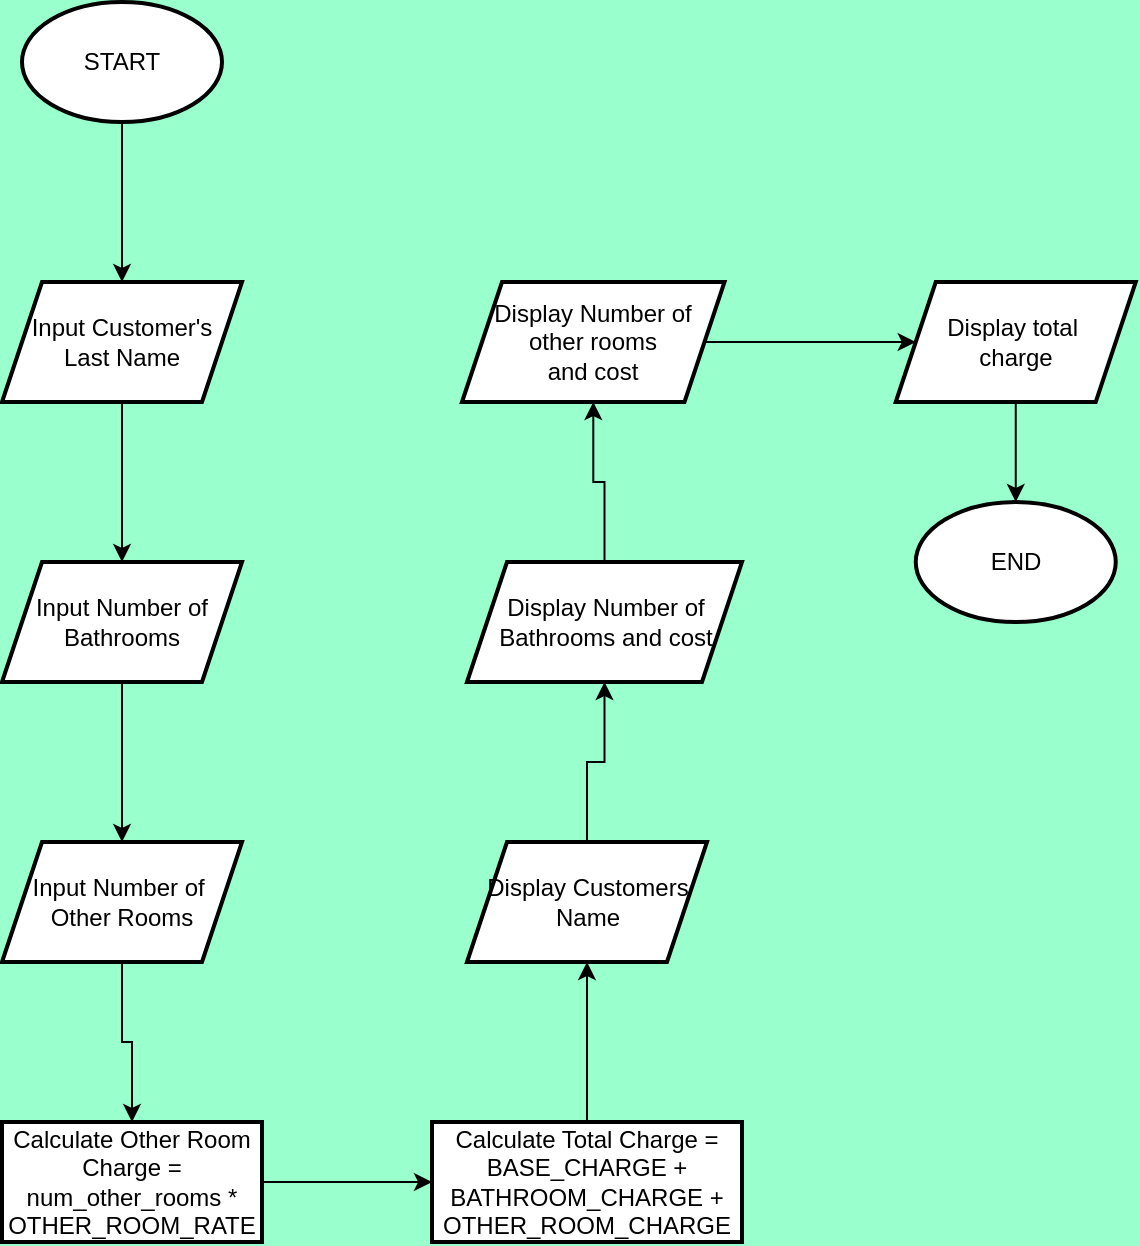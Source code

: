 <mxfile version="26.1.1">
  <diagram name="Page-1" id="yvnHG3h8Ii7Y1QUl52yJ">
    <mxGraphModel dx="866" dy="827" grid="1" gridSize="10" guides="1" tooltips="1" connect="1" arrows="1" fold="1" page="1" pageScale="1" pageWidth="850" pageHeight="1100" background="#99FFCC" math="0" shadow="0">
      <root>
        <mxCell id="0" />
        <mxCell id="1" parent="0" />
        <mxCell id="iyl_RyE-g6Nbr4z0nLbD-3" value="" style="edgeStyle=orthogonalEdgeStyle;rounded=0;orthogonalLoop=1;jettySize=auto;html=1;" edge="1" parent="1" source="iyl_RyE-g6Nbr4z0nLbD-1" target="iyl_RyE-g6Nbr4z0nLbD-2">
          <mxGeometry relative="1" as="geometry" />
        </mxCell>
        <mxCell id="iyl_RyE-g6Nbr4z0nLbD-1" value="START" style="strokeWidth=2;html=1;shape=mxgraph.flowchart.start_1;whiteSpace=wrap;" vertex="1" parent="1">
          <mxGeometry x="60" y="50" width="100" height="60" as="geometry" />
        </mxCell>
        <mxCell id="iyl_RyE-g6Nbr4z0nLbD-5" value="" style="edgeStyle=orthogonalEdgeStyle;rounded=0;orthogonalLoop=1;jettySize=auto;html=1;" edge="1" parent="1" source="iyl_RyE-g6Nbr4z0nLbD-2" target="iyl_RyE-g6Nbr4z0nLbD-4">
          <mxGeometry relative="1" as="geometry" />
        </mxCell>
        <mxCell id="iyl_RyE-g6Nbr4z0nLbD-2" value="Input Customer&#39;s&lt;div&gt;Last Name&lt;/div&gt;" style="shape=parallelogram;perimeter=parallelogramPerimeter;whiteSpace=wrap;html=1;fixedSize=1;strokeWidth=2;" vertex="1" parent="1">
          <mxGeometry x="50" y="190" width="120" height="60" as="geometry" />
        </mxCell>
        <mxCell id="iyl_RyE-g6Nbr4z0nLbD-7" value="" style="edgeStyle=orthogonalEdgeStyle;rounded=0;orthogonalLoop=1;jettySize=auto;html=1;" edge="1" parent="1" source="iyl_RyE-g6Nbr4z0nLbD-4" target="iyl_RyE-g6Nbr4z0nLbD-6">
          <mxGeometry relative="1" as="geometry" />
        </mxCell>
        <mxCell id="iyl_RyE-g6Nbr4z0nLbD-4" value="Input Number of&lt;div&gt;Bathrooms&lt;/div&gt;" style="shape=parallelogram;perimeter=parallelogramPerimeter;whiteSpace=wrap;html=1;fixedSize=1;strokeWidth=2;" vertex="1" parent="1">
          <mxGeometry x="50" y="330" width="120" height="60" as="geometry" />
        </mxCell>
        <mxCell id="iyl_RyE-g6Nbr4z0nLbD-9" value="" style="edgeStyle=orthogonalEdgeStyle;rounded=0;orthogonalLoop=1;jettySize=auto;html=1;" edge="1" parent="1" source="iyl_RyE-g6Nbr4z0nLbD-6" target="iyl_RyE-g6Nbr4z0nLbD-8">
          <mxGeometry relative="1" as="geometry" />
        </mxCell>
        <mxCell id="iyl_RyE-g6Nbr4z0nLbD-6" value="Input Number of&amp;nbsp;&lt;div&gt;Other Rooms&lt;/div&gt;" style="shape=parallelogram;perimeter=parallelogramPerimeter;whiteSpace=wrap;html=1;fixedSize=1;strokeWidth=2;" vertex="1" parent="1">
          <mxGeometry x="50" y="470" width="120" height="60" as="geometry" />
        </mxCell>
        <mxCell id="iyl_RyE-g6Nbr4z0nLbD-11" value="" style="edgeStyle=orthogonalEdgeStyle;rounded=0;orthogonalLoop=1;jettySize=auto;html=1;" edge="1" parent="1" source="iyl_RyE-g6Nbr4z0nLbD-8" target="iyl_RyE-g6Nbr4z0nLbD-10">
          <mxGeometry relative="1" as="geometry" />
        </mxCell>
        <mxCell id="iyl_RyE-g6Nbr4z0nLbD-8" value="Calculate Other Room Charge = num_other_rooms * OTHER_ROOM_RATE" style="whiteSpace=wrap;html=1;strokeWidth=2;" vertex="1" parent="1">
          <mxGeometry x="50" y="610" width="130" height="60" as="geometry" />
        </mxCell>
        <mxCell id="iyl_RyE-g6Nbr4z0nLbD-13" value="" style="edgeStyle=orthogonalEdgeStyle;rounded=0;orthogonalLoop=1;jettySize=auto;html=1;" edge="1" parent="1" source="iyl_RyE-g6Nbr4z0nLbD-10" target="iyl_RyE-g6Nbr4z0nLbD-12">
          <mxGeometry relative="1" as="geometry" />
        </mxCell>
        <mxCell id="iyl_RyE-g6Nbr4z0nLbD-10" value="Calculate Total Charge = BASE_CHARGE + BATHROOM_CHARGE + OTHER_ROOM_CHARGE" style="whiteSpace=wrap;html=1;strokeWidth=2;" vertex="1" parent="1">
          <mxGeometry x="265" y="610" width="155" height="60" as="geometry" />
        </mxCell>
        <mxCell id="iyl_RyE-g6Nbr4z0nLbD-15" value="" style="edgeStyle=orthogonalEdgeStyle;rounded=0;orthogonalLoop=1;jettySize=auto;html=1;" edge="1" parent="1" source="iyl_RyE-g6Nbr4z0nLbD-12" target="iyl_RyE-g6Nbr4z0nLbD-14">
          <mxGeometry relative="1" as="geometry" />
        </mxCell>
        <mxCell id="iyl_RyE-g6Nbr4z0nLbD-12" value="Display Customers Name" style="shape=parallelogram;perimeter=parallelogramPerimeter;whiteSpace=wrap;html=1;fixedSize=1;strokeWidth=2;" vertex="1" parent="1">
          <mxGeometry x="282.5" y="470" width="120" height="60" as="geometry" />
        </mxCell>
        <mxCell id="iyl_RyE-g6Nbr4z0nLbD-17" value="" style="edgeStyle=orthogonalEdgeStyle;rounded=0;orthogonalLoop=1;jettySize=auto;html=1;" edge="1" parent="1" source="iyl_RyE-g6Nbr4z0nLbD-14" target="iyl_RyE-g6Nbr4z0nLbD-16">
          <mxGeometry relative="1" as="geometry" />
        </mxCell>
        <mxCell id="iyl_RyE-g6Nbr4z0nLbD-14" value="Display Number of Bathrooms and cost" style="shape=parallelogram;perimeter=parallelogramPerimeter;whiteSpace=wrap;html=1;fixedSize=1;strokeWidth=2;" vertex="1" parent="1">
          <mxGeometry x="282.5" y="330" width="137.5" height="60" as="geometry" />
        </mxCell>
        <mxCell id="iyl_RyE-g6Nbr4z0nLbD-19" value="" style="edgeStyle=orthogonalEdgeStyle;rounded=0;orthogonalLoop=1;jettySize=auto;html=1;" edge="1" parent="1" source="iyl_RyE-g6Nbr4z0nLbD-16" target="iyl_RyE-g6Nbr4z0nLbD-18">
          <mxGeometry relative="1" as="geometry" />
        </mxCell>
        <mxCell id="iyl_RyE-g6Nbr4z0nLbD-16" value="Display Number of other rooms&lt;div&gt;and cost&lt;/div&gt;" style="shape=parallelogram;perimeter=parallelogramPerimeter;whiteSpace=wrap;html=1;fixedSize=1;strokeWidth=2;" vertex="1" parent="1">
          <mxGeometry x="280" y="190" width="131.25" height="60" as="geometry" />
        </mxCell>
        <mxCell id="iyl_RyE-g6Nbr4z0nLbD-22" value="" style="edgeStyle=orthogonalEdgeStyle;rounded=0;orthogonalLoop=1;jettySize=auto;html=1;" edge="1" parent="1" source="iyl_RyE-g6Nbr4z0nLbD-18" target="iyl_RyE-g6Nbr4z0nLbD-21">
          <mxGeometry relative="1" as="geometry" />
        </mxCell>
        <mxCell id="iyl_RyE-g6Nbr4z0nLbD-18" value="Display total&amp;nbsp;&lt;div&gt;charge&lt;/div&gt;" style="shape=parallelogram;perimeter=parallelogramPerimeter;whiteSpace=wrap;html=1;fixedSize=1;strokeWidth=2;" vertex="1" parent="1">
          <mxGeometry x="496.875" y="190" width="120" height="60" as="geometry" />
        </mxCell>
        <mxCell id="iyl_RyE-g6Nbr4z0nLbD-21" value="END" style="strokeWidth=2;html=1;shape=mxgraph.flowchart.start_1;whiteSpace=wrap;" vertex="1" parent="1">
          <mxGeometry x="506.88" y="300" width="100" height="60" as="geometry" />
        </mxCell>
      </root>
    </mxGraphModel>
  </diagram>
</mxfile>
